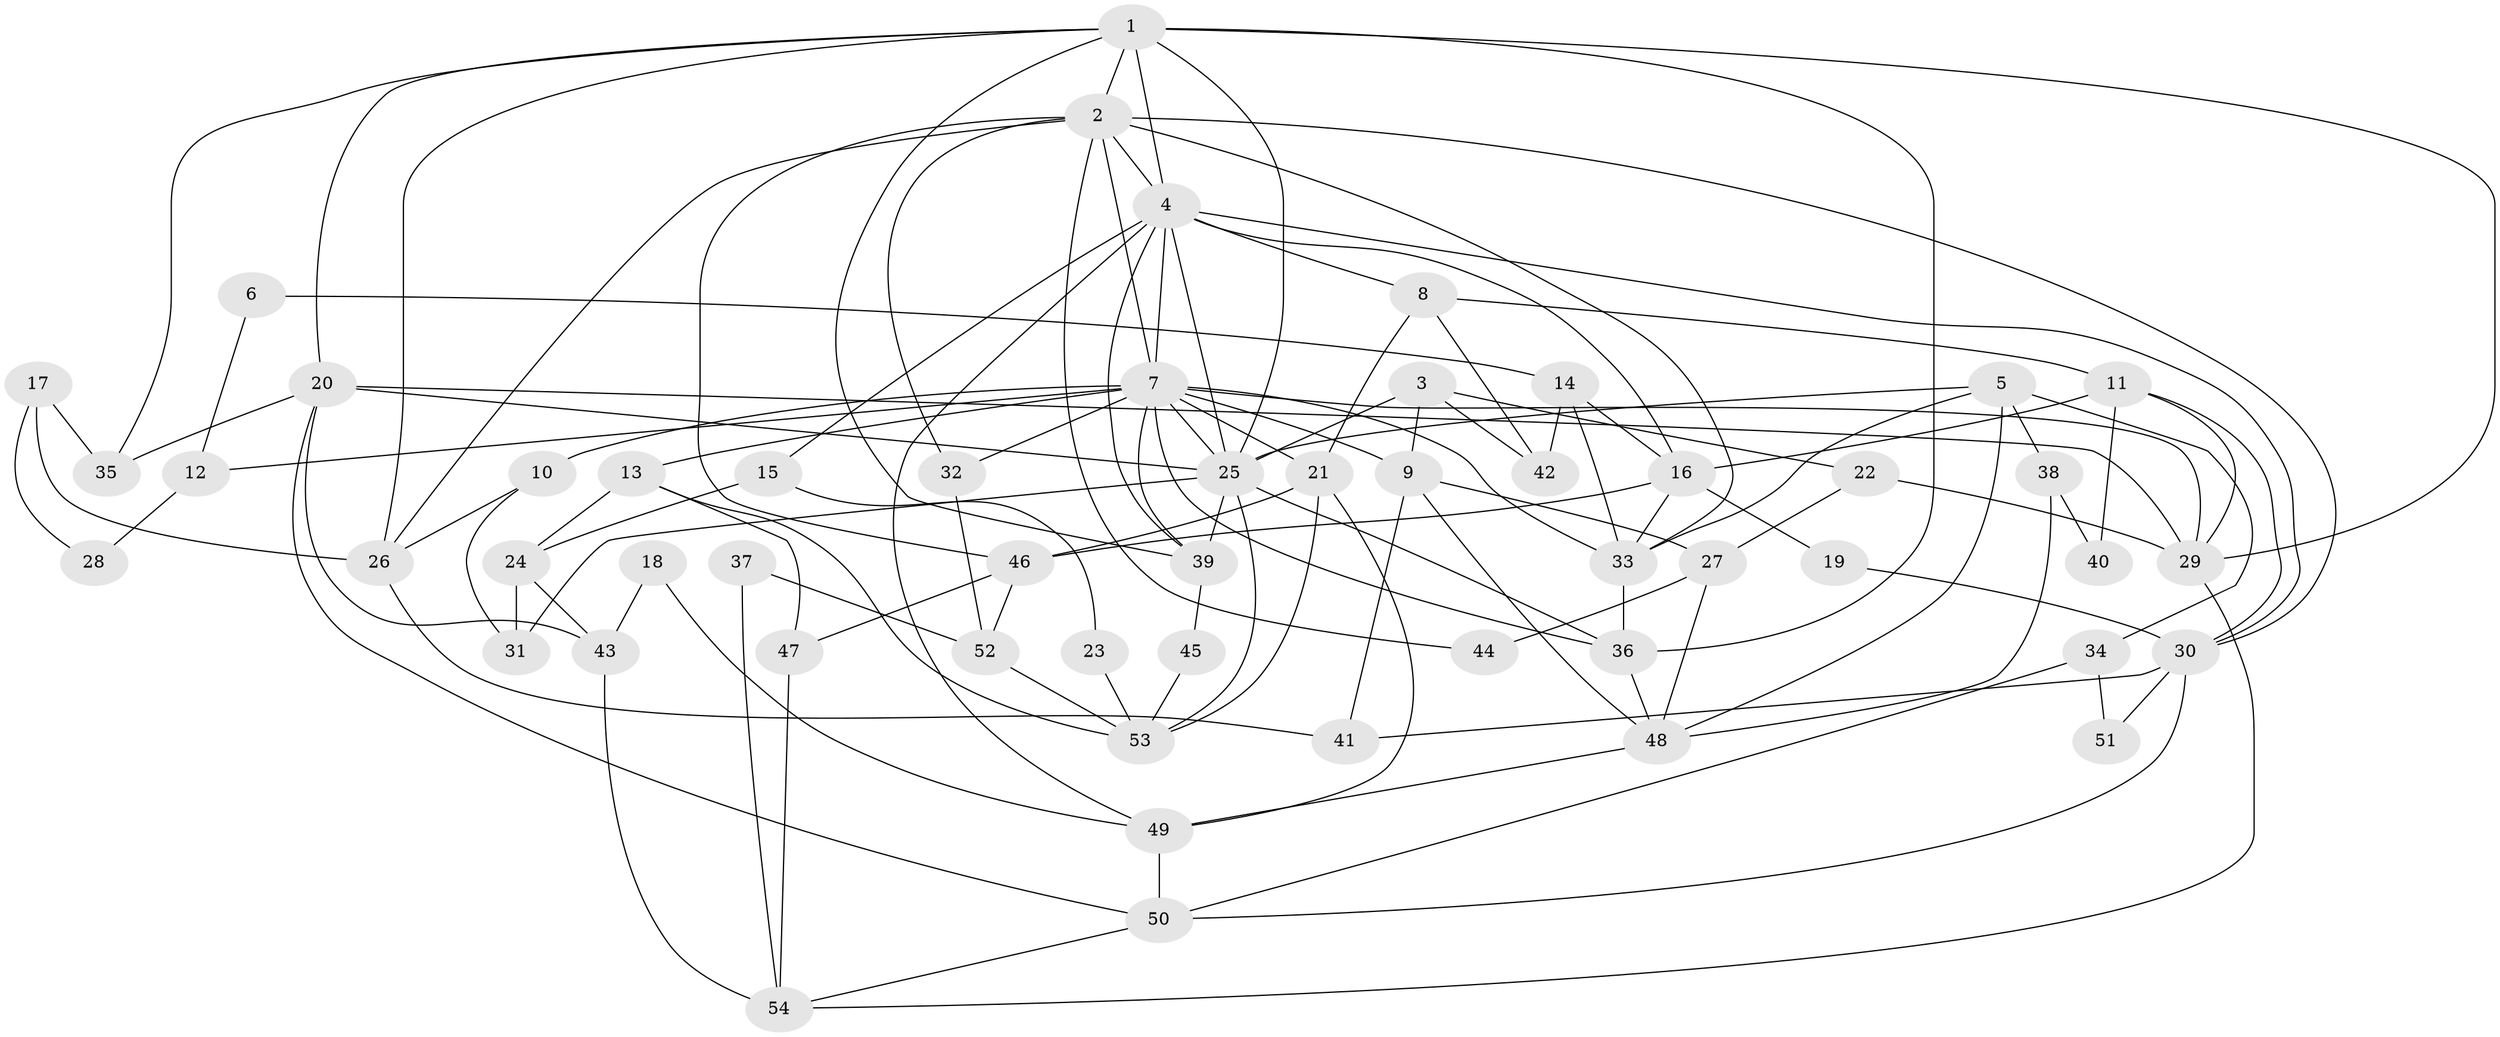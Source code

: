 // original degree distribution, {5: 0.2727272727272727, 3: 0.2727272727272727, 4: 0.19480519480519481, 2: 0.14285714285714285, 6: 0.09090909090909091, 7: 0.012987012987012988, 9: 0.012987012987012988}
// Generated by graph-tools (version 1.1) at 2025/50/03/04/25 22:50:45]
// undirected, 54 vertices, 120 edges
graph export_dot {
  node [color=gray90,style=filled];
  1;
  2;
  3;
  4;
  5;
  6;
  7;
  8;
  9;
  10;
  11;
  12;
  13;
  14;
  15;
  16;
  17;
  18;
  19;
  20;
  21;
  22;
  23;
  24;
  25;
  26;
  27;
  28;
  29;
  30;
  31;
  32;
  33;
  34;
  35;
  36;
  37;
  38;
  39;
  40;
  41;
  42;
  43;
  44;
  45;
  46;
  47;
  48;
  49;
  50;
  51;
  52;
  53;
  54;
  1 -- 2 [weight=2.0];
  1 -- 4 [weight=1.0];
  1 -- 20 [weight=1.0];
  1 -- 25 [weight=3.0];
  1 -- 26 [weight=1.0];
  1 -- 29 [weight=1.0];
  1 -- 35 [weight=1.0];
  1 -- 36 [weight=1.0];
  1 -- 39 [weight=1.0];
  2 -- 4 [weight=1.0];
  2 -- 7 [weight=1.0];
  2 -- 26 [weight=1.0];
  2 -- 30 [weight=1.0];
  2 -- 32 [weight=1.0];
  2 -- 33 [weight=2.0];
  2 -- 44 [weight=1.0];
  2 -- 46 [weight=1.0];
  3 -- 9 [weight=1.0];
  3 -- 22 [weight=1.0];
  3 -- 25 [weight=1.0];
  3 -- 42 [weight=1.0];
  4 -- 7 [weight=1.0];
  4 -- 8 [weight=1.0];
  4 -- 15 [weight=1.0];
  4 -- 16 [weight=1.0];
  4 -- 25 [weight=1.0];
  4 -- 30 [weight=1.0];
  4 -- 39 [weight=1.0];
  4 -- 49 [weight=1.0];
  5 -- 25 [weight=1.0];
  5 -- 33 [weight=1.0];
  5 -- 34 [weight=1.0];
  5 -- 38 [weight=1.0];
  5 -- 48 [weight=1.0];
  6 -- 12 [weight=1.0];
  6 -- 14 [weight=1.0];
  7 -- 9 [weight=1.0];
  7 -- 10 [weight=1.0];
  7 -- 12 [weight=1.0];
  7 -- 13 [weight=1.0];
  7 -- 21 [weight=1.0];
  7 -- 25 [weight=1.0];
  7 -- 29 [weight=1.0];
  7 -- 32 [weight=4.0];
  7 -- 33 [weight=3.0];
  7 -- 36 [weight=1.0];
  7 -- 39 [weight=1.0];
  8 -- 11 [weight=1.0];
  8 -- 21 [weight=1.0];
  8 -- 42 [weight=1.0];
  9 -- 27 [weight=1.0];
  9 -- 41 [weight=1.0];
  9 -- 48 [weight=1.0];
  10 -- 26 [weight=1.0];
  10 -- 31 [weight=1.0];
  11 -- 16 [weight=1.0];
  11 -- 29 [weight=1.0];
  11 -- 30 [weight=1.0];
  11 -- 40 [weight=1.0];
  12 -- 28 [weight=1.0];
  13 -- 24 [weight=1.0];
  13 -- 47 [weight=1.0];
  13 -- 53 [weight=1.0];
  14 -- 16 [weight=1.0];
  14 -- 33 [weight=1.0];
  14 -- 42 [weight=1.0];
  15 -- 23 [weight=1.0];
  15 -- 24 [weight=1.0];
  16 -- 19 [weight=1.0];
  16 -- 33 [weight=1.0];
  16 -- 46 [weight=1.0];
  17 -- 26 [weight=1.0];
  17 -- 28 [weight=1.0];
  17 -- 35 [weight=1.0];
  18 -- 43 [weight=1.0];
  18 -- 49 [weight=1.0];
  19 -- 30 [weight=1.0];
  20 -- 25 [weight=1.0];
  20 -- 29 [weight=1.0];
  20 -- 35 [weight=1.0];
  20 -- 43 [weight=1.0];
  20 -- 50 [weight=1.0];
  21 -- 46 [weight=1.0];
  21 -- 49 [weight=1.0];
  21 -- 53 [weight=1.0];
  22 -- 27 [weight=1.0];
  22 -- 29 [weight=1.0];
  23 -- 53 [weight=1.0];
  24 -- 31 [weight=1.0];
  24 -- 43 [weight=1.0];
  25 -- 31 [weight=1.0];
  25 -- 36 [weight=1.0];
  25 -- 39 [weight=1.0];
  25 -- 53 [weight=1.0];
  26 -- 41 [weight=1.0];
  27 -- 44 [weight=1.0];
  27 -- 48 [weight=1.0];
  29 -- 54 [weight=1.0];
  30 -- 41 [weight=1.0];
  30 -- 50 [weight=1.0];
  30 -- 51 [weight=1.0];
  32 -- 52 [weight=1.0];
  33 -- 36 [weight=1.0];
  34 -- 50 [weight=1.0];
  34 -- 51 [weight=1.0];
  36 -- 48 [weight=1.0];
  37 -- 52 [weight=1.0];
  37 -- 54 [weight=1.0];
  38 -- 40 [weight=1.0];
  38 -- 48 [weight=1.0];
  39 -- 45 [weight=1.0];
  43 -- 54 [weight=1.0];
  45 -- 53 [weight=1.0];
  46 -- 47 [weight=1.0];
  46 -- 52 [weight=1.0];
  47 -- 54 [weight=1.0];
  48 -- 49 [weight=1.0];
  49 -- 50 [weight=1.0];
  50 -- 54 [weight=1.0];
  52 -- 53 [weight=1.0];
}
